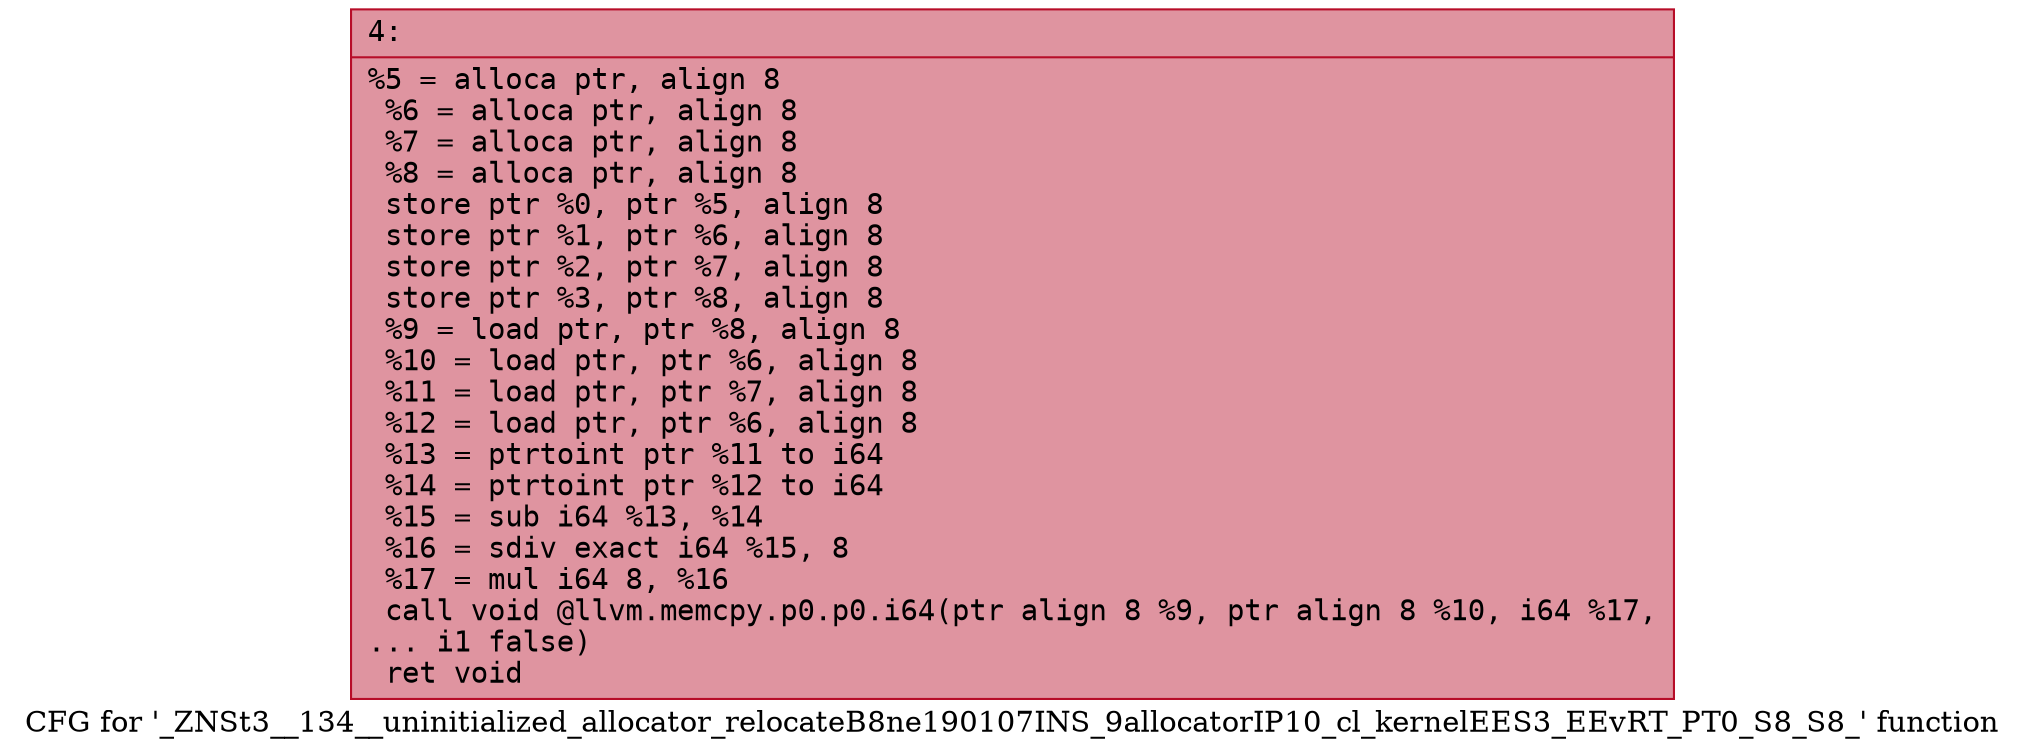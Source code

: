 digraph "CFG for '_ZNSt3__134__uninitialized_allocator_relocateB8ne190107INS_9allocatorIP10_cl_kernelEES3_EEvRT_PT0_S8_S8_' function" {
	label="CFG for '_ZNSt3__134__uninitialized_allocator_relocateB8ne190107INS_9allocatorIP10_cl_kernelEES3_EEvRT_PT0_S8_S8_' function";

	Node0x6000005c17c0 [shape=record,color="#b70d28ff", style=filled, fillcolor="#b70d2870" fontname="Courier",label="{4:\l|  %5 = alloca ptr, align 8\l  %6 = alloca ptr, align 8\l  %7 = alloca ptr, align 8\l  %8 = alloca ptr, align 8\l  store ptr %0, ptr %5, align 8\l  store ptr %1, ptr %6, align 8\l  store ptr %2, ptr %7, align 8\l  store ptr %3, ptr %8, align 8\l  %9 = load ptr, ptr %8, align 8\l  %10 = load ptr, ptr %6, align 8\l  %11 = load ptr, ptr %7, align 8\l  %12 = load ptr, ptr %6, align 8\l  %13 = ptrtoint ptr %11 to i64\l  %14 = ptrtoint ptr %12 to i64\l  %15 = sub i64 %13, %14\l  %16 = sdiv exact i64 %15, 8\l  %17 = mul i64 8, %16\l  call void @llvm.memcpy.p0.p0.i64(ptr align 8 %9, ptr align 8 %10, i64 %17,\l... i1 false)\l  ret void\l}"];
}
